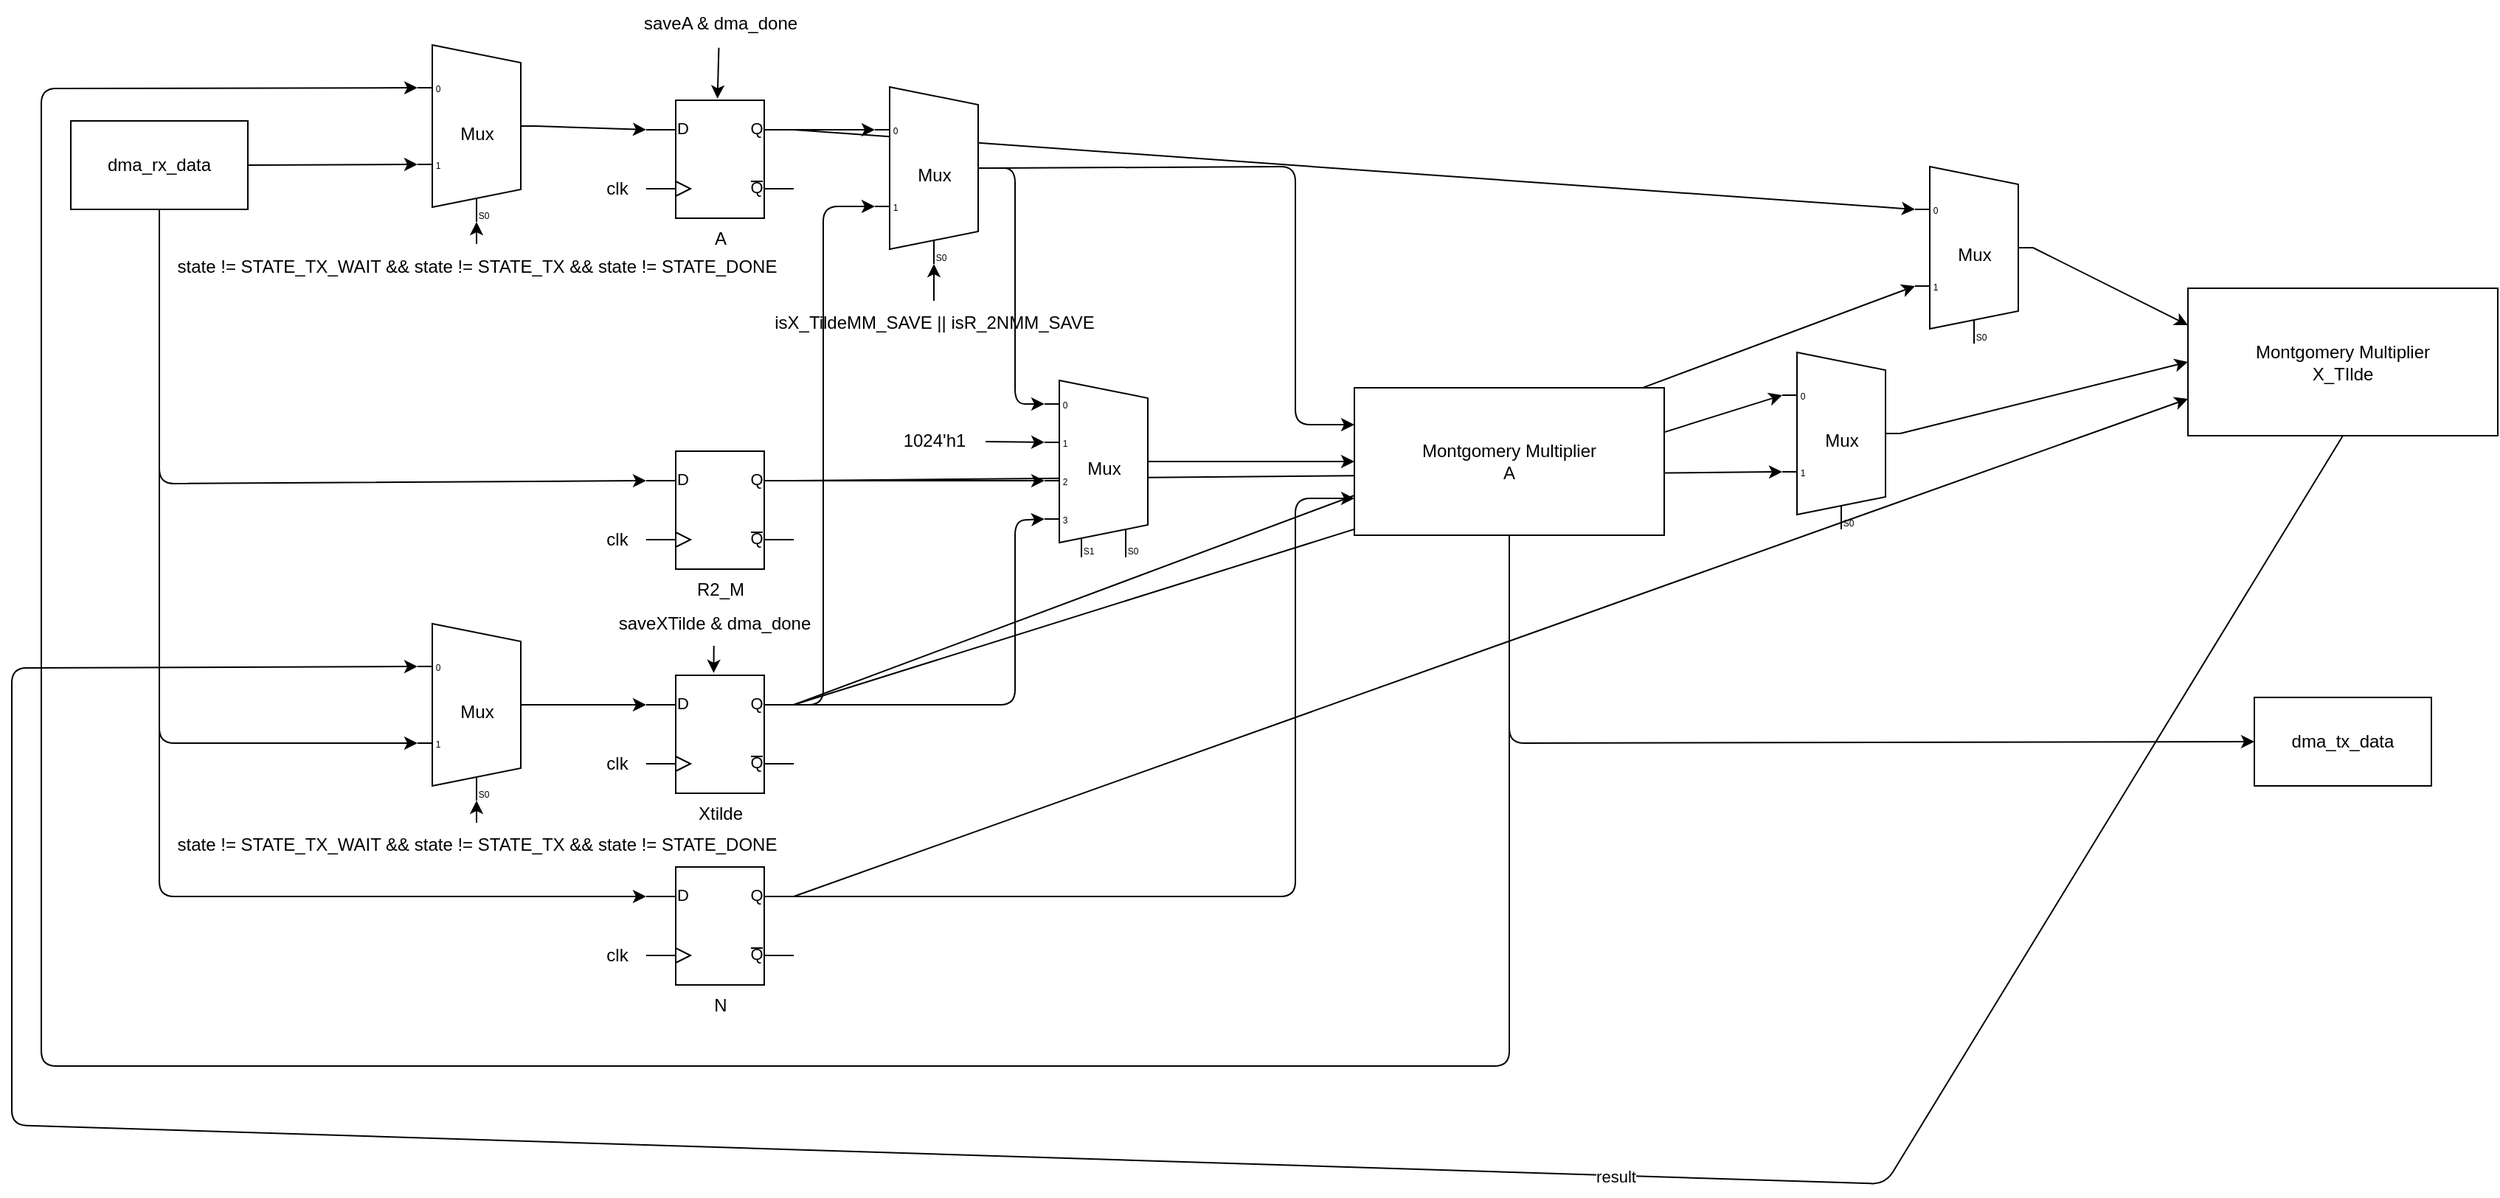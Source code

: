<mxfile>
    <diagram id="f8PEtp2ch-t4LAg1M998" name="Page-1">
        <mxGraphModel dx="2089" dy="1702" grid="1" gridSize="10" guides="1" tooltips="1" connect="1" arrows="1" fold="1" page="1" pageScale="1" pageWidth="850" pageHeight="1100" math="0" shadow="0">
            <root>
                <mxCell id="0"/>
                <mxCell id="1" parent="0"/>
                <mxCell id="36" style="edgeStyle=none;html=1;exitX=1;exitY=0.25;exitDx=0;exitDy=0;exitPerimeter=0;entryX=0;entryY=0.217;entryDx=0;entryDy=3;entryPerimeter=0;" parent="1" source="3" target="34" edge="1">
                    <mxGeometry relative="1" as="geometry"/>
                </mxCell>
                <mxCell id="74" style="edgeStyle=none;html=1;exitX=1;exitY=0.25;exitDx=0;exitDy=0;exitPerimeter=0;entryX=0;entryY=0.217;entryDx=0;entryDy=3;entryPerimeter=0;" edge="1" parent="1" source="3" target="73">
                    <mxGeometry relative="1" as="geometry"/>
                </mxCell>
                <mxCell id="3" value="A" style="verticalLabelPosition=bottom;shadow=0;dashed=0;align=center;html=1;verticalAlign=top;shape=mxgraph.electrical.logic_gates.d_type_flip-flop;" parent="1" vertex="1">
                    <mxGeometry x="-410" y="25" width="100" height="80" as="geometry"/>
                </mxCell>
                <mxCell id="4" value="clk" style="text;html=1;align=center;verticalAlign=middle;resizable=0;points=[];autosize=1;strokeColor=none;fillColor=none;" parent="1" vertex="1">
                    <mxGeometry x="-450" y="70" width="40" height="30" as="geometry"/>
                </mxCell>
                <mxCell id="35" style="edgeStyle=none;html=1;exitX=1;exitY=0.25;exitDx=0;exitDy=0;exitPerimeter=0;entryX=0;entryY=0.65;entryDx=0;entryDy=3;entryPerimeter=0;" parent="1" source="5" target="34" edge="1">
                    <mxGeometry relative="1" as="geometry">
                        <Array as="points">
                            <mxPoint x="-290" y="435"/>
                            <mxPoint x="-290" y="97"/>
                        </Array>
                    </mxGeometry>
                </mxCell>
                <mxCell id="45" style="edgeStyle=none;html=1;exitX=1;exitY=0.25;exitDx=0;exitDy=0;exitPerimeter=0;entryX=0;entryY=0.758;entryDx=0;entryDy=3;entryPerimeter=0;" parent="1" source="5" target="40" edge="1">
                    <mxGeometry relative="1" as="geometry">
                        <Array as="points">
                            <mxPoint x="-160" y="435"/>
                            <mxPoint x="-160" y="310"/>
                        </Array>
                    </mxGeometry>
                </mxCell>
                <mxCell id="72" style="edgeStyle=none;html=1;exitX=1;exitY=0.25;exitDx=0;exitDy=0;exitPerimeter=0;entryX=0;entryY=0.217;entryDx=0;entryDy=3;entryPerimeter=0;" edge="1" parent="1" source="5" target="69">
                    <mxGeometry relative="1" as="geometry"/>
                </mxCell>
                <mxCell id="75" style="edgeStyle=none;html=1;exitX=1;exitY=0.25;exitDx=0;exitDy=0;exitPerimeter=0;entryX=0;entryY=0.65;entryDx=0;entryDy=3;entryPerimeter=0;" edge="1" parent="1" source="5" target="73">
                    <mxGeometry relative="1" as="geometry"/>
                </mxCell>
                <mxCell id="5" value="Xtilde" style="verticalLabelPosition=bottom;shadow=0;dashed=0;align=center;html=1;verticalAlign=top;shape=mxgraph.electrical.logic_gates.d_type_flip-flop;" parent="1" vertex="1">
                    <mxGeometry x="-410" y="415" width="100" height="80" as="geometry"/>
                </mxCell>
                <mxCell id="6" value="clk" style="text;html=1;align=center;verticalAlign=middle;resizable=0;points=[];autosize=1;strokeColor=none;fillColor=none;" parent="1" vertex="1">
                    <mxGeometry x="-450" y="460" width="40" height="30" as="geometry"/>
                </mxCell>
                <mxCell id="44" style="edgeStyle=none;html=1;exitX=1;exitY=0.25;exitDx=0;exitDy=0;exitPerimeter=0;entryX=0;entryY=0.542;entryDx=0;entryDy=3;entryPerimeter=0;" parent="1" source="11" target="40" edge="1">
                    <mxGeometry relative="1" as="geometry"/>
                </mxCell>
                <mxCell id="71" style="edgeStyle=none;html=1;exitX=1;exitY=0.25;exitDx=0;exitDy=0;exitPerimeter=0;entryX=0;entryY=0.65;entryDx=0;entryDy=3;entryPerimeter=0;" edge="1" parent="1" source="11" target="69">
                    <mxGeometry relative="1" as="geometry"/>
                </mxCell>
                <mxCell id="11" value="R2_M" style="verticalLabelPosition=bottom;shadow=0;dashed=0;align=center;html=1;verticalAlign=top;shape=mxgraph.electrical.logic_gates.d_type_flip-flop;" parent="1" vertex="1">
                    <mxGeometry x="-410" y="263" width="100" height="80" as="geometry"/>
                </mxCell>
                <mxCell id="12" value="clk" style="text;html=1;align=center;verticalAlign=middle;resizable=0;points=[];autosize=1;strokeColor=none;fillColor=none;" parent="1" vertex="1">
                    <mxGeometry x="-450" y="308" width="40" height="30" as="geometry"/>
                </mxCell>
                <mxCell id="23" style="edgeStyle=none;html=1;exitX=1;exitY=0.25;exitDx=0;exitDy=0;exitPerimeter=0;entryX=0;entryY=0.75;entryDx=0;entryDy=0;" parent="1" source="13" target="15" edge="1">
                    <mxGeometry relative="1" as="geometry">
                        <Array as="points">
                            <mxPoint x="30" y="565"/>
                            <mxPoint x="30" y="295"/>
                        </Array>
                    </mxGeometry>
                </mxCell>
                <mxCell id="78" style="edgeStyle=none;html=1;exitX=1;exitY=0.25;exitDx=0;exitDy=0;exitPerimeter=0;entryX=0;entryY=0.75;entryDx=0;entryDy=0;" edge="1" parent="1" source="13" target="68">
                    <mxGeometry relative="1" as="geometry"/>
                </mxCell>
                <mxCell id="13" value="N" style="verticalLabelPosition=bottom;shadow=0;dashed=0;align=center;html=1;verticalAlign=top;shape=mxgraph.electrical.logic_gates.d_type_flip-flop;" parent="1" vertex="1">
                    <mxGeometry x="-410" y="545" width="100" height="80" as="geometry"/>
                </mxCell>
                <mxCell id="14" value="clk" style="text;html=1;align=center;verticalAlign=middle;resizable=0;points=[];autosize=1;strokeColor=none;fillColor=none;" parent="1" vertex="1">
                    <mxGeometry x="-450" y="590" width="40" height="30" as="geometry"/>
                </mxCell>
                <mxCell id="25" style="edgeStyle=none;html=1;entryX=0;entryY=0.217;entryDx=0;entryDy=3;entryPerimeter=0;exitX=0.5;exitY=1;exitDx=0;exitDy=0;" parent="1" source="68" target="27" edge="1">
                    <mxGeometry relative="1" as="geometry">
                        <mxPoint x="150" y="275" as="targetPoint"/>
                        <Array as="points">
                            <mxPoint x="430" y="760"/>
                            <mxPoint x="-840" y="720"/>
                            <mxPoint x="-840" y="410"/>
                        </Array>
                    </mxGeometry>
                </mxCell>
                <mxCell id="26" value="result" style="edgeLabel;html=1;align=center;verticalAlign=middle;resizable=0;points=[];" parent="25" vertex="1" connectable="0">
                    <mxGeometry x="-0.365" y="1" relative="1" as="geometry">
                        <mxPoint as="offset"/>
                    </mxGeometry>
                </mxCell>
                <mxCell id="55" style="edgeStyle=none;html=1;entryX=0;entryY=0.5;entryDx=0;entryDy=0;" parent="1" source="15" target="51" edge="1">
                    <mxGeometry relative="1" as="geometry">
                        <Array as="points">
                            <mxPoint x="175" y="461"/>
                        </Array>
                    </mxGeometry>
                </mxCell>
                <mxCell id="62" style="edgeStyle=none;html=1;entryX=0;entryY=0.217;entryDx=0;entryDy=3;entryPerimeter=0;" parent="1" source="15" target="58" edge="1">
                    <mxGeometry relative="1" as="geometry">
                        <Array as="points">
                            <mxPoint x="175" y="680"/>
                            <mxPoint x="-820" y="680"/>
                            <mxPoint x="-820" y="17"/>
                        </Array>
                    </mxGeometry>
                </mxCell>
                <mxCell id="15" value="Montgomery Multiplier&lt;br&gt;A" style="whiteSpace=wrap;html=1;" parent="1" vertex="1">
                    <mxGeometry x="70" y="220" width="210" height="100" as="geometry"/>
                </mxCell>
                <mxCell id="19" style="edgeStyle=none;html=1;entryX=0;entryY=0.25;entryDx=0;entryDy=0;entryPerimeter=0;exitX=0.5;exitY=1;exitDx=0;exitDy=0;" parent="1" source="50" target="13" edge="1">
                    <mxGeometry relative="1" as="geometry">
                        <mxPoint x="-625" y="350" as="targetPoint"/>
                        <mxPoint x="-735.141" y="49" as="sourcePoint"/>
                        <Array as="points">
                            <mxPoint x="-740" y="565"/>
                        </Array>
                    </mxGeometry>
                </mxCell>
                <mxCell id="24" style="edgeStyle=none;html=1;entryX=0;entryY=0.25;entryDx=0;entryDy=0;entryPerimeter=0;exitX=0.5;exitY=1;exitDx=0;exitDy=0;" parent="1" source="50" target="11" edge="1">
                    <mxGeometry relative="1" as="geometry">
                        <mxPoint x="-735.63" y="51.4" as="sourcePoint"/>
                        <mxPoint x="-470" y="235" as="targetPoint"/>
                        <Array as="points">
                            <mxPoint x="-740" y="285"/>
                        </Array>
                    </mxGeometry>
                </mxCell>
                <mxCell id="30" style="edgeStyle=none;html=1;entryX=0;entryY=0.65;entryDx=0;entryDy=3;entryPerimeter=0;exitX=0.5;exitY=1;exitDx=0;exitDy=0;" parent="1" source="50" target="27" edge="1">
                    <mxGeometry relative="1" as="geometry">
                        <mxPoint x="-735.174" y="49" as="sourcePoint"/>
                        <Array as="points">
                            <mxPoint x="-740" y="461"/>
                        </Array>
                    </mxGeometry>
                </mxCell>
                <mxCell id="33" style="edgeStyle=none;html=1;entryX=0;entryY=0.65;entryDx=0;entryDy=3;entryPerimeter=0;exitX=1;exitY=0.5;exitDx=0;exitDy=0;" parent="1" source="50" target="58" edge="1">
                    <mxGeometry relative="1" as="geometry">
                        <mxPoint x="-690" y="34.692" as="sourcePoint"/>
                    </mxGeometry>
                </mxCell>
                <mxCell id="29" style="edgeStyle=none;html=1;exitX=1;exitY=0.5;exitDx=0;exitDy=-5;exitPerimeter=0;entryX=0;entryY=0.25;entryDx=0;entryDy=0;entryPerimeter=0;" parent="1" source="27" target="5" edge="1">
                    <mxGeometry relative="1" as="geometry"/>
                </mxCell>
                <mxCell id="27" value="Mux" style="shadow=0;dashed=0;align=center;html=1;strokeWidth=1;shape=mxgraph.electrical.abstract.mux2;" parent="1" vertex="1">
                    <mxGeometry x="-565" y="380" width="80" height="120" as="geometry"/>
                </mxCell>
                <mxCell id="49" style="edgeStyle=none;html=1;entryX=0.375;entryY=1;entryDx=10;entryDy=0;entryPerimeter=0;" parent="1" source="31" target="27" edge="1">
                    <mxGeometry relative="1" as="geometry"/>
                </mxCell>
                <mxCell id="31" value="state != STATE_TX_WAIT &amp;amp;&amp;amp; state != STATE_TX &amp;amp;&amp;amp; state != STATE_DONE" style="text;html=1;align=center;verticalAlign=middle;resizable=0;points=[];autosize=1;strokeColor=none;fillColor=none;" parent="1" vertex="1">
                    <mxGeometry x="-740" y="515" width="430" height="30" as="geometry"/>
                </mxCell>
                <mxCell id="39" style="edgeStyle=none;html=1;exitX=1;exitY=0.5;exitDx=0;exitDy=-5;exitPerimeter=0;entryX=0;entryY=0.25;entryDx=0;entryDy=0;" parent="1" source="34" target="15" edge="1">
                    <mxGeometry relative="1" as="geometry">
                        <Array as="points">
                            <mxPoint x="30" y="70"/>
                            <mxPoint x="30" y="245"/>
                        </Array>
                    </mxGeometry>
                </mxCell>
                <mxCell id="41" style="edgeStyle=none;html=1;entryX=0;entryY=0.108;entryDx=0;entryDy=3;entryPerimeter=0;exitX=1;exitY=0.5;exitDx=0;exitDy=-5;exitPerimeter=0;" parent="1" source="34" target="40" edge="1">
                    <mxGeometry relative="1" as="geometry">
                        <mxPoint x="-200" y="65" as="sourcePoint"/>
                        <Array as="points">
                            <mxPoint x="-160" y="71"/>
                            <mxPoint x="-160" y="231"/>
                        </Array>
                    </mxGeometry>
                </mxCell>
                <mxCell id="34" value="Mux" style="shadow=0;dashed=0;align=center;html=1;strokeWidth=1;shape=mxgraph.electrical.abstract.mux2;" parent="1" vertex="1">
                    <mxGeometry x="-255" y="16" width="80" height="120" as="geometry"/>
                </mxCell>
                <mxCell id="38" style="edgeStyle=none;html=1;entryX=0.375;entryY=1;entryDx=10;entryDy=0;entryPerimeter=0;" parent="1" source="37" target="34" edge="1">
                    <mxGeometry relative="1" as="geometry"/>
                </mxCell>
                <mxCell id="37" value="isX_TildeMM_SAVE || isR_2NMM_SAVE" style="text;html=1;align=center;verticalAlign=middle;resizable=0;points=[];autosize=1;strokeColor=none;fillColor=none;" parent="1" vertex="1">
                    <mxGeometry x="-335" y="161" width="240" height="30" as="geometry"/>
                </mxCell>
                <mxCell id="46" style="edgeStyle=none;html=1;exitX=1;exitY=0.5;exitDx=0;exitDy=-5;exitPerimeter=0;entryX=0;entryY=0.5;entryDx=0;entryDy=0;" parent="1" source="40" target="15" edge="1">
                    <mxGeometry relative="1" as="geometry"/>
                </mxCell>
                <mxCell id="40" value="Mux" style="shadow=0;dashed=0;align=center;html=1;strokeWidth=1;shape=mxgraph.electrical.abstract.mux2;selectorPins=2;" parent="1" vertex="1">
                    <mxGeometry x="-140" y="215" width="80" height="120" as="geometry"/>
                </mxCell>
                <mxCell id="43" style="edgeStyle=none;html=1;entryX=0;entryY=0.325;entryDx=0;entryDy=3;entryPerimeter=0;" parent="1" source="42" target="40" edge="1">
                    <mxGeometry relative="1" as="geometry"/>
                </mxCell>
                <mxCell id="42" value="1024'h1" style="text;html=1;align=center;verticalAlign=middle;resizable=0;points=[];autosize=1;strokeColor=none;fillColor=none;" parent="1" vertex="1">
                    <mxGeometry x="-250" y="241" width="70" height="30" as="geometry"/>
                </mxCell>
                <mxCell id="50" value="dma_rx_data" style="whiteSpace=wrap;html=1;" parent="1" vertex="1">
                    <mxGeometry x="-800" y="39" width="120" height="60" as="geometry"/>
                </mxCell>
                <mxCell id="51" value="dma_tx_data" style="whiteSpace=wrap;html=1;" parent="1" vertex="1">
                    <mxGeometry x="680" y="430" width="120" height="60" as="geometry"/>
                </mxCell>
                <mxCell id="61" style="edgeStyle=none;html=1;exitX=1;exitY=0.5;exitDx=0;exitDy=-5;exitPerimeter=0;entryX=0;entryY=0.25;entryDx=0;entryDy=0;entryPerimeter=0;" parent="1" source="58" target="3" edge="1">
                    <mxGeometry relative="1" as="geometry"/>
                </mxCell>
                <mxCell id="58" value="Mux" style="shadow=0;dashed=0;align=center;html=1;strokeWidth=1;shape=mxgraph.electrical.abstract.mux2;" parent="1" vertex="1">
                    <mxGeometry x="-565" y="-12.5" width="80" height="120" as="geometry"/>
                </mxCell>
                <mxCell id="59" style="edgeStyle=none;html=1;entryX=0.375;entryY=1;entryDx=10;entryDy=0;entryPerimeter=0;" parent="1" source="60" target="58" edge="1">
                    <mxGeometry relative="1" as="geometry"/>
                </mxCell>
                <mxCell id="60" value="state != STATE_TX_WAIT &amp;amp;&amp;amp; state != STATE_TX &amp;amp;&amp;amp; state != STATE_DONE" style="text;html=1;align=center;verticalAlign=middle;resizable=0;points=[];autosize=1;strokeColor=none;fillColor=none;" parent="1" vertex="1">
                    <mxGeometry x="-740" y="122.5" width="430" height="30" as="geometry"/>
                </mxCell>
                <mxCell id="64" value="" style="edgeStyle=none;orthogonalLoop=1;jettySize=auto;html=1;entryX=0.483;entryY=-0.014;entryDx=0;entryDy=0;entryPerimeter=0;exitX=0.494;exitY=1.064;exitDx=0;exitDy=0;exitPerimeter=0;" edge="1" parent="1" source="65" target="3">
                    <mxGeometry width="100" relative="1" as="geometry">
                        <mxPoint x="-360" y="-40" as="sourcePoint"/>
                        <mxPoint x="-300" y="-80" as="targetPoint"/>
                        <Array as="points"/>
                    </mxGeometry>
                </mxCell>
                <mxCell id="65" value="saveA &amp;amp; dma_done" style="text;html=1;align=center;verticalAlign=middle;resizable=0;points=[];autosize=1;strokeColor=none;fillColor=none;" vertex="1" parent="1">
                    <mxGeometry x="-425" y="-42.5" width="130" height="30" as="geometry"/>
                </mxCell>
                <mxCell id="67" style="edgeStyle=none;html=1;entryX=0.457;entryY=-0.02;entryDx=0;entryDy=0;entryPerimeter=0;" edge="1" parent="1" source="66" target="5">
                    <mxGeometry relative="1" as="geometry"/>
                </mxCell>
                <mxCell id="66" value="saveXTilde &amp;amp; dma_done" style="text;html=1;align=center;verticalAlign=middle;resizable=0;points=[];autosize=1;strokeColor=none;fillColor=none;" vertex="1" parent="1">
                    <mxGeometry x="-439" y="365" width="150" height="30" as="geometry"/>
                </mxCell>
                <mxCell id="68" value="Montgomery Multiplier&lt;br&gt;X_TIlde" style="whiteSpace=wrap;html=1;" vertex="1" parent="1">
                    <mxGeometry x="635" y="152.5" width="210" height="100" as="geometry"/>
                </mxCell>
                <mxCell id="70" style="edgeStyle=none;html=1;exitX=1;exitY=0.5;exitDx=0;exitDy=-5;exitPerimeter=0;entryX=0;entryY=0.5;entryDx=0;entryDy=0;" edge="1" parent="1" source="69" target="68">
                    <mxGeometry relative="1" as="geometry"/>
                </mxCell>
                <mxCell id="69" value="Mux" style="shadow=0;dashed=0;align=center;html=1;strokeWidth=1;shape=mxgraph.electrical.abstract.mux2;" vertex="1" parent="1">
                    <mxGeometry x="360" y="196" width="80" height="120" as="geometry"/>
                </mxCell>
                <mxCell id="77" style="edgeStyle=none;html=1;exitX=1;exitY=0.5;exitDx=0;exitDy=-5;exitPerimeter=0;entryX=0;entryY=0.25;entryDx=0;entryDy=0;" edge="1" parent="1" source="73" target="68">
                    <mxGeometry relative="1" as="geometry"/>
                </mxCell>
                <mxCell id="73" value="Mux" style="shadow=0;dashed=0;align=center;html=1;strokeWidth=1;shape=mxgraph.electrical.abstract.mux2;selectorPins=1;" vertex="1" parent="1">
                    <mxGeometry x="450" y="70" width="80" height="120" as="geometry"/>
                </mxCell>
            </root>
        </mxGraphModel>
    </diagram>
</mxfile>